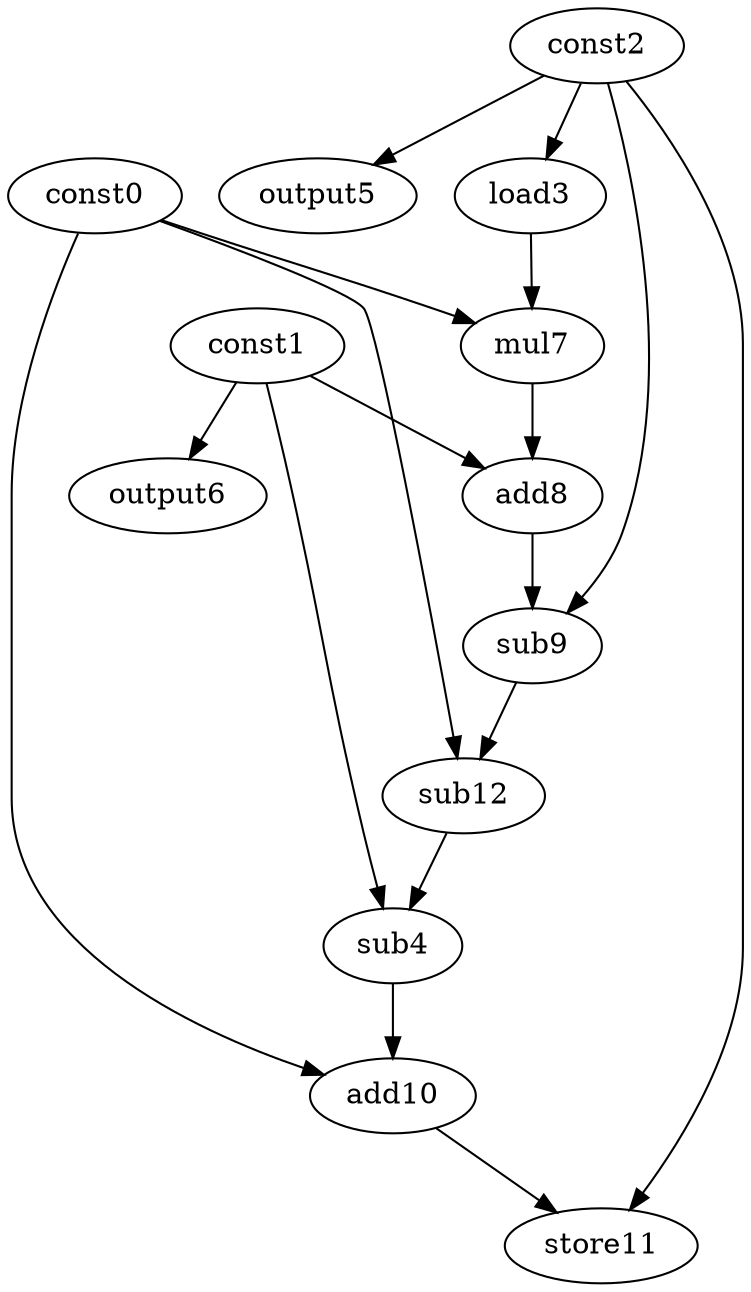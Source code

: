 digraph G { 
const0[opcode=const]; 
const1[opcode=const]; 
const2[opcode=const]; 
load3[opcode=load]; 
sub4[opcode=sub]; 
output5[opcode=output]; 
output6[opcode=output]; 
mul7[opcode=mul]; 
add8[opcode=add]; 
sub9[opcode=sub]; 
add10[opcode=add]; 
store11[opcode=store]; 
sub12[opcode=sub]; 
const2->load3[operand=0];
const2->output5[operand=0];
const1->output6[operand=0];
const0->mul7[operand=0];
load3->mul7[operand=1];
const1->add8[operand=0];
mul7->add8[operand=1];
add8->sub9[operand=0];
const2->sub9[operand=1];
const0->sub12[operand=0];
sub9->sub12[operand=1];
const1->sub4[operand=0];
sub12->sub4[operand=1];
const0->add10[operand=0];
sub4->add10[operand=1];
add10->store11[operand=0];
const2->store11[operand=1];
}
